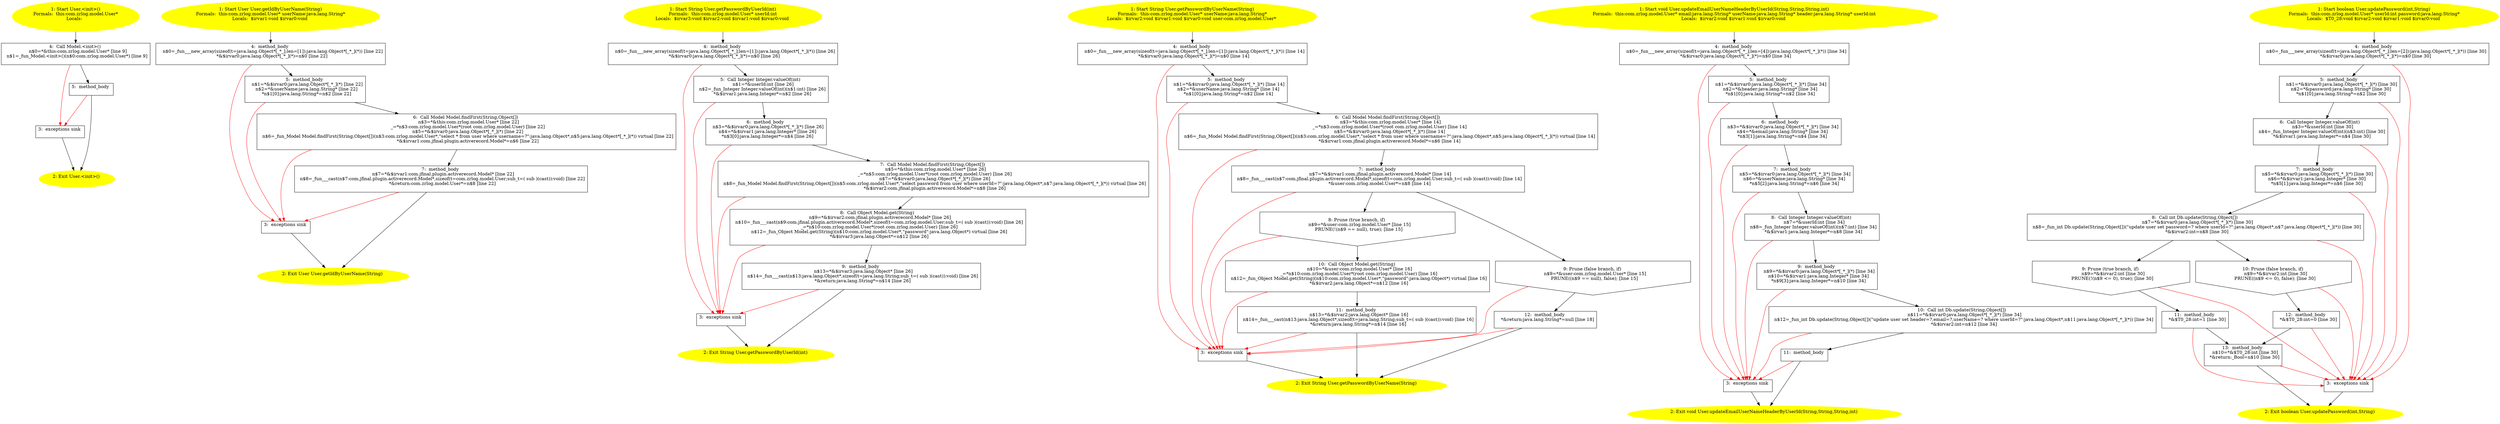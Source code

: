 /* @generated */
digraph cfg {
"com.zrlog.model.User.<init>().846940901f6a4cd866093d1b2d822fd0_1" [label="1: Start User.<init>()\nFormals:  this:com.zrlog.model.User*\nLocals:  \n  " color=yellow style=filled]
	

	 "com.zrlog.model.User.<init>().846940901f6a4cd866093d1b2d822fd0_1" -> "com.zrlog.model.User.<init>().846940901f6a4cd866093d1b2d822fd0_4" ;
"com.zrlog.model.User.<init>().846940901f6a4cd866093d1b2d822fd0_2" [label="2: Exit User.<init>() \n  " color=yellow style=filled]
	

"com.zrlog.model.User.<init>().846940901f6a4cd866093d1b2d822fd0_3" [label="3:  exceptions sink \n  " shape="box"]
	

	 "com.zrlog.model.User.<init>().846940901f6a4cd866093d1b2d822fd0_3" -> "com.zrlog.model.User.<init>().846940901f6a4cd866093d1b2d822fd0_2" ;
"com.zrlog.model.User.<init>().846940901f6a4cd866093d1b2d822fd0_4" [label="4:  Call Model.<init>() \n   n$0=*&this:com.zrlog.model.User* [line 9]\n  n$1=_fun_Model.<init>()(n$0:com.zrlog.model.User*) [line 9]\n " shape="box"]
	

	 "com.zrlog.model.User.<init>().846940901f6a4cd866093d1b2d822fd0_4" -> "com.zrlog.model.User.<init>().846940901f6a4cd866093d1b2d822fd0_5" ;
	 "com.zrlog.model.User.<init>().846940901f6a4cd866093d1b2d822fd0_4" -> "com.zrlog.model.User.<init>().846940901f6a4cd866093d1b2d822fd0_3" [color="red" ];
"com.zrlog.model.User.<init>().846940901f6a4cd866093d1b2d822fd0_5" [label="5:  method_body \n  " shape="box"]
	

	 "com.zrlog.model.User.<init>().846940901f6a4cd866093d1b2d822fd0_5" -> "com.zrlog.model.User.<init>().846940901f6a4cd866093d1b2d822fd0_2" ;
	 "com.zrlog.model.User.<init>().846940901f6a4cd866093d1b2d822fd0_5" -> "com.zrlog.model.User.<init>().846940901f6a4cd866093d1b2d822fd0_3" [color="red" ];
"com.zrlog.model.User.getIdByUserName(java.lang.String):com.zrlog.model.User.1ae9657869c28521df0c5cb6cbfa92bf_1" [label="1: Start User User.getIdByUserName(String)\nFormals:  this:com.zrlog.model.User* userName:java.lang.String*\nLocals:  $irvar1:void $irvar0:void \n  " color=yellow style=filled]
	

	 "com.zrlog.model.User.getIdByUserName(java.lang.String):com.zrlog.model.User.1ae9657869c28521df0c5cb6cbfa92bf_1" -> "com.zrlog.model.User.getIdByUserName(java.lang.String):com.zrlog.model.User.1ae9657869c28521df0c5cb6cbfa92bf_4" ;
"com.zrlog.model.User.getIdByUserName(java.lang.String):com.zrlog.model.User.1ae9657869c28521df0c5cb6cbfa92bf_2" [label="2: Exit User User.getIdByUserName(String) \n  " color=yellow style=filled]
	

"com.zrlog.model.User.getIdByUserName(java.lang.String):com.zrlog.model.User.1ae9657869c28521df0c5cb6cbfa92bf_3" [label="3:  exceptions sink \n  " shape="box"]
	

	 "com.zrlog.model.User.getIdByUserName(java.lang.String):com.zrlog.model.User.1ae9657869c28521df0c5cb6cbfa92bf_3" -> "com.zrlog.model.User.getIdByUserName(java.lang.String):com.zrlog.model.User.1ae9657869c28521df0c5cb6cbfa92bf_2" ;
"com.zrlog.model.User.getIdByUserName(java.lang.String):com.zrlog.model.User.1ae9657869c28521df0c5cb6cbfa92bf_4" [label="4:  method_body \n   n$0=_fun___new_array(sizeof(t=java.lang.Object*[_*_];len=[1]):java.lang.Object*[_*_](*)) [line 22]\n  *&$irvar0:java.lang.Object*[_*_](*)=n$0 [line 22]\n " shape="box"]
	

	 "com.zrlog.model.User.getIdByUserName(java.lang.String):com.zrlog.model.User.1ae9657869c28521df0c5cb6cbfa92bf_4" -> "com.zrlog.model.User.getIdByUserName(java.lang.String):com.zrlog.model.User.1ae9657869c28521df0c5cb6cbfa92bf_5" ;
	 "com.zrlog.model.User.getIdByUserName(java.lang.String):com.zrlog.model.User.1ae9657869c28521df0c5cb6cbfa92bf_4" -> "com.zrlog.model.User.getIdByUserName(java.lang.String):com.zrlog.model.User.1ae9657869c28521df0c5cb6cbfa92bf_3" [color="red" ];
"com.zrlog.model.User.getIdByUserName(java.lang.String):com.zrlog.model.User.1ae9657869c28521df0c5cb6cbfa92bf_5" [label="5:  method_body \n   n$1=*&$irvar0:java.lang.Object*[_*_](*) [line 22]\n  n$2=*&userName:java.lang.String* [line 22]\n  *n$1[0]:java.lang.String*=n$2 [line 22]\n " shape="box"]
	

	 "com.zrlog.model.User.getIdByUserName(java.lang.String):com.zrlog.model.User.1ae9657869c28521df0c5cb6cbfa92bf_5" -> "com.zrlog.model.User.getIdByUserName(java.lang.String):com.zrlog.model.User.1ae9657869c28521df0c5cb6cbfa92bf_6" ;
	 "com.zrlog.model.User.getIdByUserName(java.lang.String):com.zrlog.model.User.1ae9657869c28521df0c5cb6cbfa92bf_5" -> "com.zrlog.model.User.getIdByUserName(java.lang.String):com.zrlog.model.User.1ae9657869c28521df0c5cb6cbfa92bf_3" [color="red" ];
"com.zrlog.model.User.getIdByUserName(java.lang.String):com.zrlog.model.User.1ae9657869c28521df0c5cb6cbfa92bf_6" [label="6:  Call Model Model.findFirst(String,Object[]) \n   n$3=*&this:com.zrlog.model.User* [line 22]\n  _=*n$3:com.zrlog.model.User*(root com.zrlog.model.User) [line 22]\n  n$5=*&$irvar0:java.lang.Object*[_*_](*) [line 22]\n  n$6=_fun_Model Model.findFirst(String,Object[])(n$3:com.zrlog.model.User*,\"select * from user where username=?\":java.lang.Object*,n$5:java.lang.Object*[_*_](*)) virtual [line 22]\n  *&$irvar1:com.jfinal.plugin.activerecord.Model*=n$6 [line 22]\n " shape="box"]
	

	 "com.zrlog.model.User.getIdByUserName(java.lang.String):com.zrlog.model.User.1ae9657869c28521df0c5cb6cbfa92bf_6" -> "com.zrlog.model.User.getIdByUserName(java.lang.String):com.zrlog.model.User.1ae9657869c28521df0c5cb6cbfa92bf_7" ;
	 "com.zrlog.model.User.getIdByUserName(java.lang.String):com.zrlog.model.User.1ae9657869c28521df0c5cb6cbfa92bf_6" -> "com.zrlog.model.User.getIdByUserName(java.lang.String):com.zrlog.model.User.1ae9657869c28521df0c5cb6cbfa92bf_3" [color="red" ];
"com.zrlog.model.User.getIdByUserName(java.lang.String):com.zrlog.model.User.1ae9657869c28521df0c5cb6cbfa92bf_7" [label="7:  method_body \n   n$7=*&$irvar1:com.jfinal.plugin.activerecord.Model* [line 22]\n  n$8=_fun___cast(n$7:com.jfinal.plugin.activerecord.Model*,sizeof(t=com.zrlog.model.User;sub_t=( sub )(cast)):void) [line 22]\n  *&return:com.zrlog.model.User*=n$8 [line 22]\n " shape="box"]
	

	 "com.zrlog.model.User.getIdByUserName(java.lang.String):com.zrlog.model.User.1ae9657869c28521df0c5cb6cbfa92bf_7" -> "com.zrlog.model.User.getIdByUserName(java.lang.String):com.zrlog.model.User.1ae9657869c28521df0c5cb6cbfa92bf_2" ;
	 "com.zrlog.model.User.getIdByUserName(java.lang.String):com.zrlog.model.User.1ae9657869c28521df0c5cb6cbfa92bf_7" -> "com.zrlog.model.User.getIdByUserName(java.lang.String):com.zrlog.model.User.1ae9657869c28521df0c5cb6cbfa92bf_3" [color="red" ];
"com.zrlog.model.User.getPasswordByUserId(int):java.lang.String.cbbf40f9fe1d02e819edda0b1144aae2_1" [label="1: Start String User.getPasswordByUserId(int)\nFormals:  this:com.zrlog.model.User* userId:int\nLocals:  $irvar3:void $irvar2:void $irvar1:void $irvar0:void \n  " color=yellow style=filled]
	

	 "com.zrlog.model.User.getPasswordByUserId(int):java.lang.String.cbbf40f9fe1d02e819edda0b1144aae2_1" -> "com.zrlog.model.User.getPasswordByUserId(int):java.lang.String.cbbf40f9fe1d02e819edda0b1144aae2_4" ;
"com.zrlog.model.User.getPasswordByUserId(int):java.lang.String.cbbf40f9fe1d02e819edda0b1144aae2_2" [label="2: Exit String User.getPasswordByUserId(int) \n  " color=yellow style=filled]
	

"com.zrlog.model.User.getPasswordByUserId(int):java.lang.String.cbbf40f9fe1d02e819edda0b1144aae2_3" [label="3:  exceptions sink \n  " shape="box"]
	

	 "com.zrlog.model.User.getPasswordByUserId(int):java.lang.String.cbbf40f9fe1d02e819edda0b1144aae2_3" -> "com.zrlog.model.User.getPasswordByUserId(int):java.lang.String.cbbf40f9fe1d02e819edda0b1144aae2_2" ;
"com.zrlog.model.User.getPasswordByUserId(int):java.lang.String.cbbf40f9fe1d02e819edda0b1144aae2_4" [label="4:  method_body \n   n$0=_fun___new_array(sizeof(t=java.lang.Object*[_*_];len=[1]):java.lang.Object*[_*_](*)) [line 26]\n  *&$irvar0:java.lang.Object*[_*_](*)=n$0 [line 26]\n " shape="box"]
	

	 "com.zrlog.model.User.getPasswordByUserId(int):java.lang.String.cbbf40f9fe1d02e819edda0b1144aae2_4" -> "com.zrlog.model.User.getPasswordByUserId(int):java.lang.String.cbbf40f9fe1d02e819edda0b1144aae2_5" ;
	 "com.zrlog.model.User.getPasswordByUserId(int):java.lang.String.cbbf40f9fe1d02e819edda0b1144aae2_4" -> "com.zrlog.model.User.getPasswordByUserId(int):java.lang.String.cbbf40f9fe1d02e819edda0b1144aae2_3" [color="red" ];
"com.zrlog.model.User.getPasswordByUserId(int):java.lang.String.cbbf40f9fe1d02e819edda0b1144aae2_5" [label="5:  Call Integer Integer.valueOf(int) \n   n$1=*&userId:int [line 26]\n  n$2=_fun_Integer Integer.valueOf(int)(n$1:int) [line 26]\n  *&$irvar1:java.lang.Integer*=n$2 [line 26]\n " shape="box"]
	

	 "com.zrlog.model.User.getPasswordByUserId(int):java.lang.String.cbbf40f9fe1d02e819edda0b1144aae2_5" -> "com.zrlog.model.User.getPasswordByUserId(int):java.lang.String.cbbf40f9fe1d02e819edda0b1144aae2_6" ;
	 "com.zrlog.model.User.getPasswordByUserId(int):java.lang.String.cbbf40f9fe1d02e819edda0b1144aae2_5" -> "com.zrlog.model.User.getPasswordByUserId(int):java.lang.String.cbbf40f9fe1d02e819edda0b1144aae2_3" [color="red" ];
"com.zrlog.model.User.getPasswordByUserId(int):java.lang.String.cbbf40f9fe1d02e819edda0b1144aae2_6" [label="6:  method_body \n   n$3=*&$irvar0:java.lang.Object*[_*_](*) [line 26]\n  n$4=*&$irvar1:java.lang.Integer* [line 26]\n  *n$3[0]:java.lang.Integer*=n$4 [line 26]\n " shape="box"]
	

	 "com.zrlog.model.User.getPasswordByUserId(int):java.lang.String.cbbf40f9fe1d02e819edda0b1144aae2_6" -> "com.zrlog.model.User.getPasswordByUserId(int):java.lang.String.cbbf40f9fe1d02e819edda0b1144aae2_7" ;
	 "com.zrlog.model.User.getPasswordByUserId(int):java.lang.String.cbbf40f9fe1d02e819edda0b1144aae2_6" -> "com.zrlog.model.User.getPasswordByUserId(int):java.lang.String.cbbf40f9fe1d02e819edda0b1144aae2_3" [color="red" ];
"com.zrlog.model.User.getPasswordByUserId(int):java.lang.String.cbbf40f9fe1d02e819edda0b1144aae2_7" [label="7:  Call Model Model.findFirst(String,Object[]) \n   n$5=*&this:com.zrlog.model.User* [line 26]\n  _=*n$5:com.zrlog.model.User*(root com.zrlog.model.User) [line 26]\n  n$7=*&$irvar0:java.lang.Object*[_*_](*) [line 26]\n  n$8=_fun_Model Model.findFirst(String,Object[])(n$5:com.zrlog.model.User*,\"select password from user where userId=?\":java.lang.Object*,n$7:java.lang.Object*[_*_](*)) virtual [line 26]\n  *&$irvar2:com.jfinal.plugin.activerecord.Model*=n$8 [line 26]\n " shape="box"]
	

	 "com.zrlog.model.User.getPasswordByUserId(int):java.lang.String.cbbf40f9fe1d02e819edda0b1144aae2_7" -> "com.zrlog.model.User.getPasswordByUserId(int):java.lang.String.cbbf40f9fe1d02e819edda0b1144aae2_8" ;
	 "com.zrlog.model.User.getPasswordByUserId(int):java.lang.String.cbbf40f9fe1d02e819edda0b1144aae2_7" -> "com.zrlog.model.User.getPasswordByUserId(int):java.lang.String.cbbf40f9fe1d02e819edda0b1144aae2_3" [color="red" ];
"com.zrlog.model.User.getPasswordByUserId(int):java.lang.String.cbbf40f9fe1d02e819edda0b1144aae2_8" [label="8:  Call Object Model.get(String) \n   n$9=*&$irvar2:com.jfinal.plugin.activerecord.Model* [line 26]\n  n$10=_fun___cast(n$9:com.jfinal.plugin.activerecord.Model*,sizeof(t=com.zrlog.model.User;sub_t=( sub )(cast)):void) [line 26]\n  _=*n$10:com.zrlog.model.User*(root com.zrlog.model.User) [line 26]\n  n$12=_fun_Object Model.get(String)(n$10:com.zrlog.model.User*,\"password\":java.lang.Object*) virtual [line 26]\n  *&$irvar3:java.lang.Object*=n$12 [line 26]\n " shape="box"]
	

	 "com.zrlog.model.User.getPasswordByUserId(int):java.lang.String.cbbf40f9fe1d02e819edda0b1144aae2_8" -> "com.zrlog.model.User.getPasswordByUserId(int):java.lang.String.cbbf40f9fe1d02e819edda0b1144aae2_9" ;
	 "com.zrlog.model.User.getPasswordByUserId(int):java.lang.String.cbbf40f9fe1d02e819edda0b1144aae2_8" -> "com.zrlog.model.User.getPasswordByUserId(int):java.lang.String.cbbf40f9fe1d02e819edda0b1144aae2_3" [color="red" ];
"com.zrlog.model.User.getPasswordByUserId(int):java.lang.String.cbbf40f9fe1d02e819edda0b1144aae2_9" [label="9:  method_body \n   n$13=*&$irvar3:java.lang.Object* [line 26]\n  n$14=_fun___cast(n$13:java.lang.Object*,sizeof(t=java.lang.String;sub_t=( sub )(cast)):void) [line 26]\n  *&return:java.lang.String*=n$14 [line 26]\n " shape="box"]
	

	 "com.zrlog.model.User.getPasswordByUserId(int):java.lang.String.cbbf40f9fe1d02e819edda0b1144aae2_9" -> "com.zrlog.model.User.getPasswordByUserId(int):java.lang.String.cbbf40f9fe1d02e819edda0b1144aae2_2" ;
	 "com.zrlog.model.User.getPasswordByUserId(int):java.lang.String.cbbf40f9fe1d02e819edda0b1144aae2_9" -> "com.zrlog.model.User.getPasswordByUserId(int):java.lang.String.cbbf40f9fe1d02e819edda0b1144aae2_3" [color="red" ];
"com.zrlog.model.User.getPasswordByUserName(java.lang.String):java.lang.String.6b3d0c94d2cd19b451292cb6bb4c969a_1" [label="1: Start String User.getPasswordByUserName(String)\nFormals:  this:com.zrlog.model.User* userName:java.lang.String*\nLocals:  $irvar2:void $irvar1:void $irvar0:void user:com.zrlog.model.User* \n  " color=yellow style=filled]
	

	 "com.zrlog.model.User.getPasswordByUserName(java.lang.String):java.lang.String.6b3d0c94d2cd19b451292cb6bb4c969a_1" -> "com.zrlog.model.User.getPasswordByUserName(java.lang.String):java.lang.String.6b3d0c94d2cd19b451292cb6bb4c969a_4" ;
"com.zrlog.model.User.getPasswordByUserName(java.lang.String):java.lang.String.6b3d0c94d2cd19b451292cb6bb4c969a_2" [label="2: Exit String User.getPasswordByUserName(String) \n  " color=yellow style=filled]
	

"com.zrlog.model.User.getPasswordByUserName(java.lang.String):java.lang.String.6b3d0c94d2cd19b451292cb6bb4c969a_3" [label="3:  exceptions sink \n  " shape="box"]
	

	 "com.zrlog.model.User.getPasswordByUserName(java.lang.String):java.lang.String.6b3d0c94d2cd19b451292cb6bb4c969a_3" -> "com.zrlog.model.User.getPasswordByUserName(java.lang.String):java.lang.String.6b3d0c94d2cd19b451292cb6bb4c969a_2" ;
"com.zrlog.model.User.getPasswordByUserName(java.lang.String):java.lang.String.6b3d0c94d2cd19b451292cb6bb4c969a_4" [label="4:  method_body \n   n$0=_fun___new_array(sizeof(t=java.lang.Object*[_*_];len=[1]):java.lang.Object*[_*_](*)) [line 14]\n  *&$irvar0:java.lang.Object*[_*_](*)=n$0 [line 14]\n " shape="box"]
	

	 "com.zrlog.model.User.getPasswordByUserName(java.lang.String):java.lang.String.6b3d0c94d2cd19b451292cb6bb4c969a_4" -> "com.zrlog.model.User.getPasswordByUserName(java.lang.String):java.lang.String.6b3d0c94d2cd19b451292cb6bb4c969a_5" ;
	 "com.zrlog.model.User.getPasswordByUserName(java.lang.String):java.lang.String.6b3d0c94d2cd19b451292cb6bb4c969a_4" -> "com.zrlog.model.User.getPasswordByUserName(java.lang.String):java.lang.String.6b3d0c94d2cd19b451292cb6bb4c969a_3" [color="red" ];
"com.zrlog.model.User.getPasswordByUserName(java.lang.String):java.lang.String.6b3d0c94d2cd19b451292cb6bb4c969a_5" [label="5:  method_body \n   n$1=*&$irvar0:java.lang.Object*[_*_](*) [line 14]\n  n$2=*&userName:java.lang.String* [line 14]\n  *n$1[0]:java.lang.String*=n$2 [line 14]\n " shape="box"]
	

	 "com.zrlog.model.User.getPasswordByUserName(java.lang.String):java.lang.String.6b3d0c94d2cd19b451292cb6bb4c969a_5" -> "com.zrlog.model.User.getPasswordByUserName(java.lang.String):java.lang.String.6b3d0c94d2cd19b451292cb6bb4c969a_6" ;
	 "com.zrlog.model.User.getPasswordByUserName(java.lang.String):java.lang.String.6b3d0c94d2cd19b451292cb6bb4c969a_5" -> "com.zrlog.model.User.getPasswordByUserName(java.lang.String):java.lang.String.6b3d0c94d2cd19b451292cb6bb4c969a_3" [color="red" ];
"com.zrlog.model.User.getPasswordByUserName(java.lang.String):java.lang.String.6b3d0c94d2cd19b451292cb6bb4c969a_6" [label="6:  Call Model Model.findFirst(String,Object[]) \n   n$3=*&this:com.zrlog.model.User* [line 14]\n  _=*n$3:com.zrlog.model.User*(root com.zrlog.model.User) [line 14]\n  n$5=*&$irvar0:java.lang.Object*[_*_](*) [line 14]\n  n$6=_fun_Model Model.findFirst(String,Object[])(n$3:com.zrlog.model.User*,\"select * from user where username=?\":java.lang.Object*,n$5:java.lang.Object*[_*_](*)) virtual [line 14]\n  *&$irvar1:com.jfinal.plugin.activerecord.Model*=n$6 [line 14]\n " shape="box"]
	

	 "com.zrlog.model.User.getPasswordByUserName(java.lang.String):java.lang.String.6b3d0c94d2cd19b451292cb6bb4c969a_6" -> "com.zrlog.model.User.getPasswordByUserName(java.lang.String):java.lang.String.6b3d0c94d2cd19b451292cb6bb4c969a_7" ;
	 "com.zrlog.model.User.getPasswordByUserName(java.lang.String):java.lang.String.6b3d0c94d2cd19b451292cb6bb4c969a_6" -> "com.zrlog.model.User.getPasswordByUserName(java.lang.String):java.lang.String.6b3d0c94d2cd19b451292cb6bb4c969a_3" [color="red" ];
"com.zrlog.model.User.getPasswordByUserName(java.lang.String):java.lang.String.6b3d0c94d2cd19b451292cb6bb4c969a_7" [label="7:  method_body \n   n$7=*&$irvar1:com.jfinal.plugin.activerecord.Model* [line 14]\n  n$8=_fun___cast(n$7:com.jfinal.plugin.activerecord.Model*,sizeof(t=com.zrlog.model.User;sub_t=( sub )(cast)):void) [line 14]\n  *&user:com.zrlog.model.User*=n$8 [line 14]\n " shape="box"]
	

	 "com.zrlog.model.User.getPasswordByUserName(java.lang.String):java.lang.String.6b3d0c94d2cd19b451292cb6bb4c969a_7" -> "com.zrlog.model.User.getPasswordByUserName(java.lang.String):java.lang.String.6b3d0c94d2cd19b451292cb6bb4c969a_8" ;
	 "com.zrlog.model.User.getPasswordByUserName(java.lang.String):java.lang.String.6b3d0c94d2cd19b451292cb6bb4c969a_7" -> "com.zrlog.model.User.getPasswordByUserName(java.lang.String):java.lang.String.6b3d0c94d2cd19b451292cb6bb4c969a_9" ;
	 "com.zrlog.model.User.getPasswordByUserName(java.lang.String):java.lang.String.6b3d0c94d2cd19b451292cb6bb4c969a_7" -> "com.zrlog.model.User.getPasswordByUserName(java.lang.String):java.lang.String.6b3d0c94d2cd19b451292cb6bb4c969a_3" [color="red" ];
"com.zrlog.model.User.getPasswordByUserName(java.lang.String):java.lang.String.6b3d0c94d2cd19b451292cb6bb4c969a_8" [label="8: Prune (true branch, if) \n   n$9=*&user:com.zrlog.model.User* [line 15]\n  PRUNE(!(n$9 == null), true); [line 15]\n " shape="invhouse"]
	

	 "com.zrlog.model.User.getPasswordByUserName(java.lang.String):java.lang.String.6b3d0c94d2cd19b451292cb6bb4c969a_8" -> "com.zrlog.model.User.getPasswordByUserName(java.lang.String):java.lang.String.6b3d0c94d2cd19b451292cb6bb4c969a_10" ;
	 "com.zrlog.model.User.getPasswordByUserName(java.lang.String):java.lang.String.6b3d0c94d2cd19b451292cb6bb4c969a_8" -> "com.zrlog.model.User.getPasswordByUserName(java.lang.String):java.lang.String.6b3d0c94d2cd19b451292cb6bb4c969a_3" [color="red" ];
"com.zrlog.model.User.getPasswordByUserName(java.lang.String):java.lang.String.6b3d0c94d2cd19b451292cb6bb4c969a_9" [label="9: Prune (false branch, if) \n   n$9=*&user:com.zrlog.model.User* [line 15]\n  PRUNE((n$9 == null), false); [line 15]\n " shape="invhouse"]
	

	 "com.zrlog.model.User.getPasswordByUserName(java.lang.String):java.lang.String.6b3d0c94d2cd19b451292cb6bb4c969a_9" -> "com.zrlog.model.User.getPasswordByUserName(java.lang.String):java.lang.String.6b3d0c94d2cd19b451292cb6bb4c969a_12" ;
	 "com.zrlog.model.User.getPasswordByUserName(java.lang.String):java.lang.String.6b3d0c94d2cd19b451292cb6bb4c969a_9" -> "com.zrlog.model.User.getPasswordByUserName(java.lang.String):java.lang.String.6b3d0c94d2cd19b451292cb6bb4c969a_3" [color="red" ];
"com.zrlog.model.User.getPasswordByUserName(java.lang.String):java.lang.String.6b3d0c94d2cd19b451292cb6bb4c969a_10" [label="10:  Call Object Model.get(String) \n   n$10=*&user:com.zrlog.model.User* [line 16]\n  _=*n$10:com.zrlog.model.User*(root com.zrlog.model.User) [line 16]\n  n$12=_fun_Object Model.get(String)(n$10:com.zrlog.model.User*,\"password\":java.lang.Object*) virtual [line 16]\n  *&$irvar2:java.lang.Object*=n$12 [line 16]\n " shape="box"]
	

	 "com.zrlog.model.User.getPasswordByUserName(java.lang.String):java.lang.String.6b3d0c94d2cd19b451292cb6bb4c969a_10" -> "com.zrlog.model.User.getPasswordByUserName(java.lang.String):java.lang.String.6b3d0c94d2cd19b451292cb6bb4c969a_11" ;
	 "com.zrlog.model.User.getPasswordByUserName(java.lang.String):java.lang.String.6b3d0c94d2cd19b451292cb6bb4c969a_10" -> "com.zrlog.model.User.getPasswordByUserName(java.lang.String):java.lang.String.6b3d0c94d2cd19b451292cb6bb4c969a_3" [color="red" ];
"com.zrlog.model.User.getPasswordByUserName(java.lang.String):java.lang.String.6b3d0c94d2cd19b451292cb6bb4c969a_11" [label="11:  method_body \n   n$13=*&$irvar2:java.lang.Object* [line 16]\n  n$14=_fun___cast(n$13:java.lang.Object*,sizeof(t=java.lang.String;sub_t=( sub )(cast)):void) [line 16]\n  *&return:java.lang.String*=n$14 [line 16]\n " shape="box"]
	

	 "com.zrlog.model.User.getPasswordByUserName(java.lang.String):java.lang.String.6b3d0c94d2cd19b451292cb6bb4c969a_11" -> "com.zrlog.model.User.getPasswordByUserName(java.lang.String):java.lang.String.6b3d0c94d2cd19b451292cb6bb4c969a_2" ;
	 "com.zrlog.model.User.getPasswordByUserName(java.lang.String):java.lang.String.6b3d0c94d2cd19b451292cb6bb4c969a_11" -> "com.zrlog.model.User.getPasswordByUserName(java.lang.String):java.lang.String.6b3d0c94d2cd19b451292cb6bb4c969a_3" [color="red" ];
"com.zrlog.model.User.getPasswordByUserName(java.lang.String):java.lang.String.6b3d0c94d2cd19b451292cb6bb4c969a_12" [label="12:  method_body \n   *&return:java.lang.String*=null [line 18]\n " shape="box"]
	

	 "com.zrlog.model.User.getPasswordByUserName(java.lang.String):java.lang.String.6b3d0c94d2cd19b451292cb6bb4c969a_12" -> "com.zrlog.model.User.getPasswordByUserName(java.lang.String):java.lang.String.6b3d0c94d2cd19b451292cb6bb4c969a_2" ;
	 "com.zrlog.model.User.getPasswordByUserName(java.lang.String):java.lang.String.6b3d0c94d2cd19b451292cb6bb4c969a_12" -> "com.zrlog.model.User.getPasswordByUserName(java.lang.String):java.lang.String.6b3d0c94d2cd19b451292cb6bb4c969a_3" [color="red" ];
"com.zrlog.model.User.updateEmailUserNameHeaderByUserId(java.lang.String,java.lang.String,java.lang.S.f49abad644fbba74064f42faa21239ff_1" [label="1: Start void User.updateEmailUserNameHeaderByUserId(String,String,String,int)\nFormals:  this:com.zrlog.model.User* email:java.lang.String* userName:java.lang.String* header:java.lang.String* userId:int\nLocals:  $irvar2:void $irvar1:void $irvar0:void \n  " color=yellow style=filled]
	

	 "com.zrlog.model.User.updateEmailUserNameHeaderByUserId(java.lang.String,java.lang.String,java.lang.S.f49abad644fbba74064f42faa21239ff_1" -> "com.zrlog.model.User.updateEmailUserNameHeaderByUserId(java.lang.String,java.lang.String,java.lang.S.f49abad644fbba74064f42faa21239ff_4" ;
"com.zrlog.model.User.updateEmailUserNameHeaderByUserId(java.lang.String,java.lang.String,java.lang.S.f49abad644fbba74064f42faa21239ff_2" [label="2: Exit void User.updateEmailUserNameHeaderByUserId(String,String,String,int) \n  " color=yellow style=filled]
	

"com.zrlog.model.User.updateEmailUserNameHeaderByUserId(java.lang.String,java.lang.String,java.lang.S.f49abad644fbba74064f42faa21239ff_3" [label="3:  exceptions sink \n  " shape="box"]
	

	 "com.zrlog.model.User.updateEmailUserNameHeaderByUserId(java.lang.String,java.lang.String,java.lang.S.f49abad644fbba74064f42faa21239ff_3" -> "com.zrlog.model.User.updateEmailUserNameHeaderByUserId(java.lang.String,java.lang.String,java.lang.S.f49abad644fbba74064f42faa21239ff_2" ;
"com.zrlog.model.User.updateEmailUserNameHeaderByUserId(java.lang.String,java.lang.String,java.lang.S.f49abad644fbba74064f42faa21239ff_4" [label="4:  method_body \n   n$0=_fun___new_array(sizeof(t=java.lang.Object*[_*_];len=[4]):java.lang.Object*[_*_](*)) [line 34]\n  *&$irvar0:java.lang.Object*[_*_](*)=n$0 [line 34]\n " shape="box"]
	

	 "com.zrlog.model.User.updateEmailUserNameHeaderByUserId(java.lang.String,java.lang.String,java.lang.S.f49abad644fbba74064f42faa21239ff_4" -> "com.zrlog.model.User.updateEmailUserNameHeaderByUserId(java.lang.String,java.lang.String,java.lang.S.f49abad644fbba74064f42faa21239ff_5" ;
	 "com.zrlog.model.User.updateEmailUserNameHeaderByUserId(java.lang.String,java.lang.String,java.lang.S.f49abad644fbba74064f42faa21239ff_4" -> "com.zrlog.model.User.updateEmailUserNameHeaderByUserId(java.lang.String,java.lang.String,java.lang.S.f49abad644fbba74064f42faa21239ff_3" [color="red" ];
"com.zrlog.model.User.updateEmailUserNameHeaderByUserId(java.lang.String,java.lang.String,java.lang.S.f49abad644fbba74064f42faa21239ff_5" [label="5:  method_body \n   n$1=*&$irvar0:java.lang.Object*[_*_](*) [line 34]\n  n$2=*&header:java.lang.String* [line 34]\n  *n$1[0]:java.lang.String*=n$2 [line 34]\n " shape="box"]
	

	 "com.zrlog.model.User.updateEmailUserNameHeaderByUserId(java.lang.String,java.lang.String,java.lang.S.f49abad644fbba74064f42faa21239ff_5" -> "com.zrlog.model.User.updateEmailUserNameHeaderByUserId(java.lang.String,java.lang.String,java.lang.S.f49abad644fbba74064f42faa21239ff_6" ;
	 "com.zrlog.model.User.updateEmailUserNameHeaderByUserId(java.lang.String,java.lang.String,java.lang.S.f49abad644fbba74064f42faa21239ff_5" -> "com.zrlog.model.User.updateEmailUserNameHeaderByUserId(java.lang.String,java.lang.String,java.lang.S.f49abad644fbba74064f42faa21239ff_3" [color="red" ];
"com.zrlog.model.User.updateEmailUserNameHeaderByUserId(java.lang.String,java.lang.String,java.lang.S.f49abad644fbba74064f42faa21239ff_6" [label="6:  method_body \n   n$3=*&$irvar0:java.lang.Object*[_*_](*) [line 34]\n  n$4=*&email:java.lang.String* [line 34]\n  *n$3[1]:java.lang.String*=n$4 [line 34]\n " shape="box"]
	

	 "com.zrlog.model.User.updateEmailUserNameHeaderByUserId(java.lang.String,java.lang.String,java.lang.S.f49abad644fbba74064f42faa21239ff_6" -> "com.zrlog.model.User.updateEmailUserNameHeaderByUserId(java.lang.String,java.lang.String,java.lang.S.f49abad644fbba74064f42faa21239ff_7" ;
	 "com.zrlog.model.User.updateEmailUserNameHeaderByUserId(java.lang.String,java.lang.String,java.lang.S.f49abad644fbba74064f42faa21239ff_6" -> "com.zrlog.model.User.updateEmailUserNameHeaderByUserId(java.lang.String,java.lang.String,java.lang.S.f49abad644fbba74064f42faa21239ff_3" [color="red" ];
"com.zrlog.model.User.updateEmailUserNameHeaderByUserId(java.lang.String,java.lang.String,java.lang.S.f49abad644fbba74064f42faa21239ff_7" [label="7:  method_body \n   n$5=*&$irvar0:java.lang.Object*[_*_](*) [line 34]\n  n$6=*&userName:java.lang.String* [line 34]\n  *n$5[2]:java.lang.String*=n$6 [line 34]\n " shape="box"]
	

	 "com.zrlog.model.User.updateEmailUserNameHeaderByUserId(java.lang.String,java.lang.String,java.lang.S.f49abad644fbba74064f42faa21239ff_7" -> "com.zrlog.model.User.updateEmailUserNameHeaderByUserId(java.lang.String,java.lang.String,java.lang.S.f49abad644fbba74064f42faa21239ff_8" ;
	 "com.zrlog.model.User.updateEmailUserNameHeaderByUserId(java.lang.String,java.lang.String,java.lang.S.f49abad644fbba74064f42faa21239ff_7" -> "com.zrlog.model.User.updateEmailUserNameHeaderByUserId(java.lang.String,java.lang.String,java.lang.S.f49abad644fbba74064f42faa21239ff_3" [color="red" ];
"com.zrlog.model.User.updateEmailUserNameHeaderByUserId(java.lang.String,java.lang.String,java.lang.S.f49abad644fbba74064f42faa21239ff_8" [label="8:  Call Integer Integer.valueOf(int) \n   n$7=*&userId:int [line 34]\n  n$8=_fun_Integer Integer.valueOf(int)(n$7:int) [line 34]\n  *&$irvar1:java.lang.Integer*=n$8 [line 34]\n " shape="box"]
	

	 "com.zrlog.model.User.updateEmailUserNameHeaderByUserId(java.lang.String,java.lang.String,java.lang.S.f49abad644fbba74064f42faa21239ff_8" -> "com.zrlog.model.User.updateEmailUserNameHeaderByUserId(java.lang.String,java.lang.String,java.lang.S.f49abad644fbba74064f42faa21239ff_9" ;
	 "com.zrlog.model.User.updateEmailUserNameHeaderByUserId(java.lang.String,java.lang.String,java.lang.S.f49abad644fbba74064f42faa21239ff_8" -> "com.zrlog.model.User.updateEmailUserNameHeaderByUserId(java.lang.String,java.lang.String,java.lang.S.f49abad644fbba74064f42faa21239ff_3" [color="red" ];
"com.zrlog.model.User.updateEmailUserNameHeaderByUserId(java.lang.String,java.lang.String,java.lang.S.f49abad644fbba74064f42faa21239ff_9" [label="9:  method_body \n   n$9=*&$irvar0:java.lang.Object*[_*_](*) [line 34]\n  n$10=*&$irvar1:java.lang.Integer* [line 34]\n  *n$9[3]:java.lang.Integer*=n$10 [line 34]\n " shape="box"]
	

	 "com.zrlog.model.User.updateEmailUserNameHeaderByUserId(java.lang.String,java.lang.String,java.lang.S.f49abad644fbba74064f42faa21239ff_9" -> "com.zrlog.model.User.updateEmailUserNameHeaderByUserId(java.lang.String,java.lang.String,java.lang.S.f49abad644fbba74064f42faa21239ff_10" ;
	 "com.zrlog.model.User.updateEmailUserNameHeaderByUserId(java.lang.String,java.lang.String,java.lang.S.f49abad644fbba74064f42faa21239ff_9" -> "com.zrlog.model.User.updateEmailUserNameHeaderByUserId(java.lang.String,java.lang.String,java.lang.S.f49abad644fbba74064f42faa21239ff_3" [color="red" ];
"com.zrlog.model.User.updateEmailUserNameHeaderByUserId(java.lang.String,java.lang.String,java.lang.S.f49abad644fbba74064f42faa21239ff_10" [label="10:  Call int Db.update(String,Object[]) \n   n$11=*&$irvar0:java.lang.Object*[_*_](*) [line 34]\n  n$12=_fun_int Db.update(String,Object[])(\"update user set header=?,email=?,userName=? where userId=?\":java.lang.Object*,n$11:java.lang.Object*[_*_](*)) [line 34]\n  *&$irvar2:int=n$12 [line 34]\n " shape="box"]
	

	 "com.zrlog.model.User.updateEmailUserNameHeaderByUserId(java.lang.String,java.lang.String,java.lang.S.f49abad644fbba74064f42faa21239ff_10" -> "com.zrlog.model.User.updateEmailUserNameHeaderByUserId(java.lang.String,java.lang.String,java.lang.S.f49abad644fbba74064f42faa21239ff_11" ;
	 "com.zrlog.model.User.updateEmailUserNameHeaderByUserId(java.lang.String,java.lang.String,java.lang.S.f49abad644fbba74064f42faa21239ff_10" -> "com.zrlog.model.User.updateEmailUserNameHeaderByUserId(java.lang.String,java.lang.String,java.lang.S.f49abad644fbba74064f42faa21239ff_3" [color="red" ];
"com.zrlog.model.User.updateEmailUserNameHeaderByUserId(java.lang.String,java.lang.String,java.lang.S.f49abad644fbba74064f42faa21239ff_11" [label="11:  method_body \n  " shape="box"]
	

	 "com.zrlog.model.User.updateEmailUserNameHeaderByUserId(java.lang.String,java.lang.String,java.lang.S.f49abad644fbba74064f42faa21239ff_11" -> "com.zrlog.model.User.updateEmailUserNameHeaderByUserId(java.lang.String,java.lang.String,java.lang.S.f49abad644fbba74064f42faa21239ff_2" ;
	 "com.zrlog.model.User.updateEmailUserNameHeaderByUserId(java.lang.String,java.lang.String,java.lang.S.f49abad644fbba74064f42faa21239ff_11" -> "com.zrlog.model.User.updateEmailUserNameHeaderByUserId(java.lang.String,java.lang.String,java.lang.S.f49abad644fbba74064f42faa21239ff_3" [color="red" ];
"com.zrlog.model.User.updatePassword(int,java.lang.String):boolean.dcfd868062b50603d0a1e1a293577aff_1" [label="1: Start boolean User.updatePassword(int,String)\nFormals:  this:com.zrlog.model.User* userId:int password:java.lang.String*\nLocals:  $T0_28:void $irvar2:void $irvar1:void $irvar0:void \n  " color=yellow style=filled]
	

	 "com.zrlog.model.User.updatePassword(int,java.lang.String):boolean.dcfd868062b50603d0a1e1a293577aff_1" -> "com.zrlog.model.User.updatePassword(int,java.lang.String):boolean.dcfd868062b50603d0a1e1a293577aff_4" ;
"com.zrlog.model.User.updatePassword(int,java.lang.String):boolean.dcfd868062b50603d0a1e1a293577aff_2" [label="2: Exit boolean User.updatePassword(int,String) \n  " color=yellow style=filled]
	

"com.zrlog.model.User.updatePassword(int,java.lang.String):boolean.dcfd868062b50603d0a1e1a293577aff_3" [label="3:  exceptions sink \n  " shape="box"]
	

	 "com.zrlog.model.User.updatePassword(int,java.lang.String):boolean.dcfd868062b50603d0a1e1a293577aff_3" -> "com.zrlog.model.User.updatePassword(int,java.lang.String):boolean.dcfd868062b50603d0a1e1a293577aff_2" ;
"com.zrlog.model.User.updatePassword(int,java.lang.String):boolean.dcfd868062b50603d0a1e1a293577aff_4" [label="4:  method_body \n   n$0=_fun___new_array(sizeof(t=java.lang.Object*[_*_];len=[2]):java.lang.Object*[_*_](*)) [line 30]\n  *&$irvar0:java.lang.Object*[_*_](*)=n$0 [line 30]\n " shape="box"]
	

	 "com.zrlog.model.User.updatePassword(int,java.lang.String):boolean.dcfd868062b50603d0a1e1a293577aff_4" -> "com.zrlog.model.User.updatePassword(int,java.lang.String):boolean.dcfd868062b50603d0a1e1a293577aff_5" ;
	 "com.zrlog.model.User.updatePassword(int,java.lang.String):boolean.dcfd868062b50603d0a1e1a293577aff_4" -> "com.zrlog.model.User.updatePassword(int,java.lang.String):boolean.dcfd868062b50603d0a1e1a293577aff_3" [color="red" ];
"com.zrlog.model.User.updatePassword(int,java.lang.String):boolean.dcfd868062b50603d0a1e1a293577aff_5" [label="5:  method_body \n   n$1=*&$irvar0:java.lang.Object*[_*_](*) [line 30]\n  n$2=*&password:java.lang.String* [line 30]\n  *n$1[0]:java.lang.String*=n$2 [line 30]\n " shape="box"]
	

	 "com.zrlog.model.User.updatePassword(int,java.lang.String):boolean.dcfd868062b50603d0a1e1a293577aff_5" -> "com.zrlog.model.User.updatePassword(int,java.lang.String):boolean.dcfd868062b50603d0a1e1a293577aff_6" ;
	 "com.zrlog.model.User.updatePassword(int,java.lang.String):boolean.dcfd868062b50603d0a1e1a293577aff_5" -> "com.zrlog.model.User.updatePassword(int,java.lang.String):boolean.dcfd868062b50603d0a1e1a293577aff_3" [color="red" ];
"com.zrlog.model.User.updatePassword(int,java.lang.String):boolean.dcfd868062b50603d0a1e1a293577aff_6" [label="6:  Call Integer Integer.valueOf(int) \n   n$3=*&userId:int [line 30]\n  n$4=_fun_Integer Integer.valueOf(int)(n$3:int) [line 30]\n  *&$irvar1:java.lang.Integer*=n$4 [line 30]\n " shape="box"]
	

	 "com.zrlog.model.User.updatePassword(int,java.lang.String):boolean.dcfd868062b50603d0a1e1a293577aff_6" -> "com.zrlog.model.User.updatePassword(int,java.lang.String):boolean.dcfd868062b50603d0a1e1a293577aff_7" ;
	 "com.zrlog.model.User.updatePassword(int,java.lang.String):boolean.dcfd868062b50603d0a1e1a293577aff_6" -> "com.zrlog.model.User.updatePassword(int,java.lang.String):boolean.dcfd868062b50603d0a1e1a293577aff_3" [color="red" ];
"com.zrlog.model.User.updatePassword(int,java.lang.String):boolean.dcfd868062b50603d0a1e1a293577aff_7" [label="7:  method_body \n   n$5=*&$irvar0:java.lang.Object*[_*_](*) [line 30]\n  n$6=*&$irvar1:java.lang.Integer* [line 30]\n  *n$5[1]:java.lang.Integer*=n$6 [line 30]\n " shape="box"]
	

	 "com.zrlog.model.User.updatePassword(int,java.lang.String):boolean.dcfd868062b50603d0a1e1a293577aff_7" -> "com.zrlog.model.User.updatePassword(int,java.lang.String):boolean.dcfd868062b50603d0a1e1a293577aff_8" ;
	 "com.zrlog.model.User.updatePassword(int,java.lang.String):boolean.dcfd868062b50603d0a1e1a293577aff_7" -> "com.zrlog.model.User.updatePassword(int,java.lang.String):boolean.dcfd868062b50603d0a1e1a293577aff_3" [color="red" ];
"com.zrlog.model.User.updatePassword(int,java.lang.String):boolean.dcfd868062b50603d0a1e1a293577aff_8" [label="8:  Call int Db.update(String,Object[]) \n   n$7=*&$irvar0:java.lang.Object*[_*_](*) [line 30]\n  n$8=_fun_int Db.update(String,Object[])(\"update user set password=? where userId=?\":java.lang.Object*,n$7:java.lang.Object*[_*_](*)) [line 30]\n  *&$irvar2:int=n$8 [line 30]\n " shape="box"]
	

	 "com.zrlog.model.User.updatePassword(int,java.lang.String):boolean.dcfd868062b50603d0a1e1a293577aff_8" -> "com.zrlog.model.User.updatePassword(int,java.lang.String):boolean.dcfd868062b50603d0a1e1a293577aff_9" ;
	 "com.zrlog.model.User.updatePassword(int,java.lang.String):boolean.dcfd868062b50603d0a1e1a293577aff_8" -> "com.zrlog.model.User.updatePassword(int,java.lang.String):boolean.dcfd868062b50603d0a1e1a293577aff_10" ;
	 "com.zrlog.model.User.updatePassword(int,java.lang.String):boolean.dcfd868062b50603d0a1e1a293577aff_8" -> "com.zrlog.model.User.updatePassword(int,java.lang.String):boolean.dcfd868062b50603d0a1e1a293577aff_3" [color="red" ];
"com.zrlog.model.User.updatePassword(int,java.lang.String):boolean.dcfd868062b50603d0a1e1a293577aff_9" [label="9: Prune (true branch, if) \n   n$9=*&$irvar2:int [line 30]\n  PRUNE(!(n$9 <= 0), true); [line 30]\n " shape="invhouse"]
	

	 "com.zrlog.model.User.updatePassword(int,java.lang.String):boolean.dcfd868062b50603d0a1e1a293577aff_9" -> "com.zrlog.model.User.updatePassword(int,java.lang.String):boolean.dcfd868062b50603d0a1e1a293577aff_11" ;
	 "com.zrlog.model.User.updatePassword(int,java.lang.String):boolean.dcfd868062b50603d0a1e1a293577aff_9" -> "com.zrlog.model.User.updatePassword(int,java.lang.String):boolean.dcfd868062b50603d0a1e1a293577aff_3" [color="red" ];
"com.zrlog.model.User.updatePassword(int,java.lang.String):boolean.dcfd868062b50603d0a1e1a293577aff_10" [label="10: Prune (false branch, if) \n   n$9=*&$irvar2:int [line 30]\n  PRUNE((n$9 <= 0), false); [line 30]\n " shape="invhouse"]
	

	 "com.zrlog.model.User.updatePassword(int,java.lang.String):boolean.dcfd868062b50603d0a1e1a293577aff_10" -> "com.zrlog.model.User.updatePassword(int,java.lang.String):boolean.dcfd868062b50603d0a1e1a293577aff_12" ;
	 "com.zrlog.model.User.updatePassword(int,java.lang.String):boolean.dcfd868062b50603d0a1e1a293577aff_10" -> "com.zrlog.model.User.updatePassword(int,java.lang.String):boolean.dcfd868062b50603d0a1e1a293577aff_3" [color="red" ];
"com.zrlog.model.User.updatePassword(int,java.lang.String):boolean.dcfd868062b50603d0a1e1a293577aff_11" [label="11:  method_body \n   *&$T0_28:int=1 [line 30]\n " shape="box"]
	

	 "com.zrlog.model.User.updatePassword(int,java.lang.String):boolean.dcfd868062b50603d0a1e1a293577aff_11" -> "com.zrlog.model.User.updatePassword(int,java.lang.String):boolean.dcfd868062b50603d0a1e1a293577aff_13" ;
	 "com.zrlog.model.User.updatePassword(int,java.lang.String):boolean.dcfd868062b50603d0a1e1a293577aff_11" -> "com.zrlog.model.User.updatePassword(int,java.lang.String):boolean.dcfd868062b50603d0a1e1a293577aff_3" [color="red" ];
"com.zrlog.model.User.updatePassword(int,java.lang.String):boolean.dcfd868062b50603d0a1e1a293577aff_12" [label="12:  method_body \n   *&$T0_28:int=0 [line 30]\n " shape="box"]
	

	 "com.zrlog.model.User.updatePassword(int,java.lang.String):boolean.dcfd868062b50603d0a1e1a293577aff_12" -> "com.zrlog.model.User.updatePassword(int,java.lang.String):boolean.dcfd868062b50603d0a1e1a293577aff_13" ;
	 "com.zrlog.model.User.updatePassword(int,java.lang.String):boolean.dcfd868062b50603d0a1e1a293577aff_12" -> "com.zrlog.model.User.updatePassword(int,java.lang.String):boolean.dcfd868062b50603d0a1e1a293577aff_3" [color="red" ];
"com.zrlog.model.User.updatePassword(int,java.lang.String):boolean.dcfd868062b50603d0a1e1a293577aff_13" [label="13:  method_body \n   n$10=*&$T0_28:int [line 30]\n  *&return:_Bool=n$10 [line 30]\n " shape="box"]
	

	 "com.zrlog.model.User.updatePassword(int,java.lang.String):boolean.dcfd868062b50603d0a1e1a293577aff_13" -> "com.zrlog.model.User.updatePassword(int,java.lang.String):boolean.dcfd868062b50603d0a1e1a293577aff_2" ;
	 "com.zrlog.model.User.updatePassword(int,java.lang.String):boolean.dcfd868062b50603d0a1e1a293577aff_13" -> "com.zrlog.model.User.updatePassword(int,java.lang.String):boolean.dcfd868062b50603d0a1e1a293577aff_3" [color="red" ];
}
